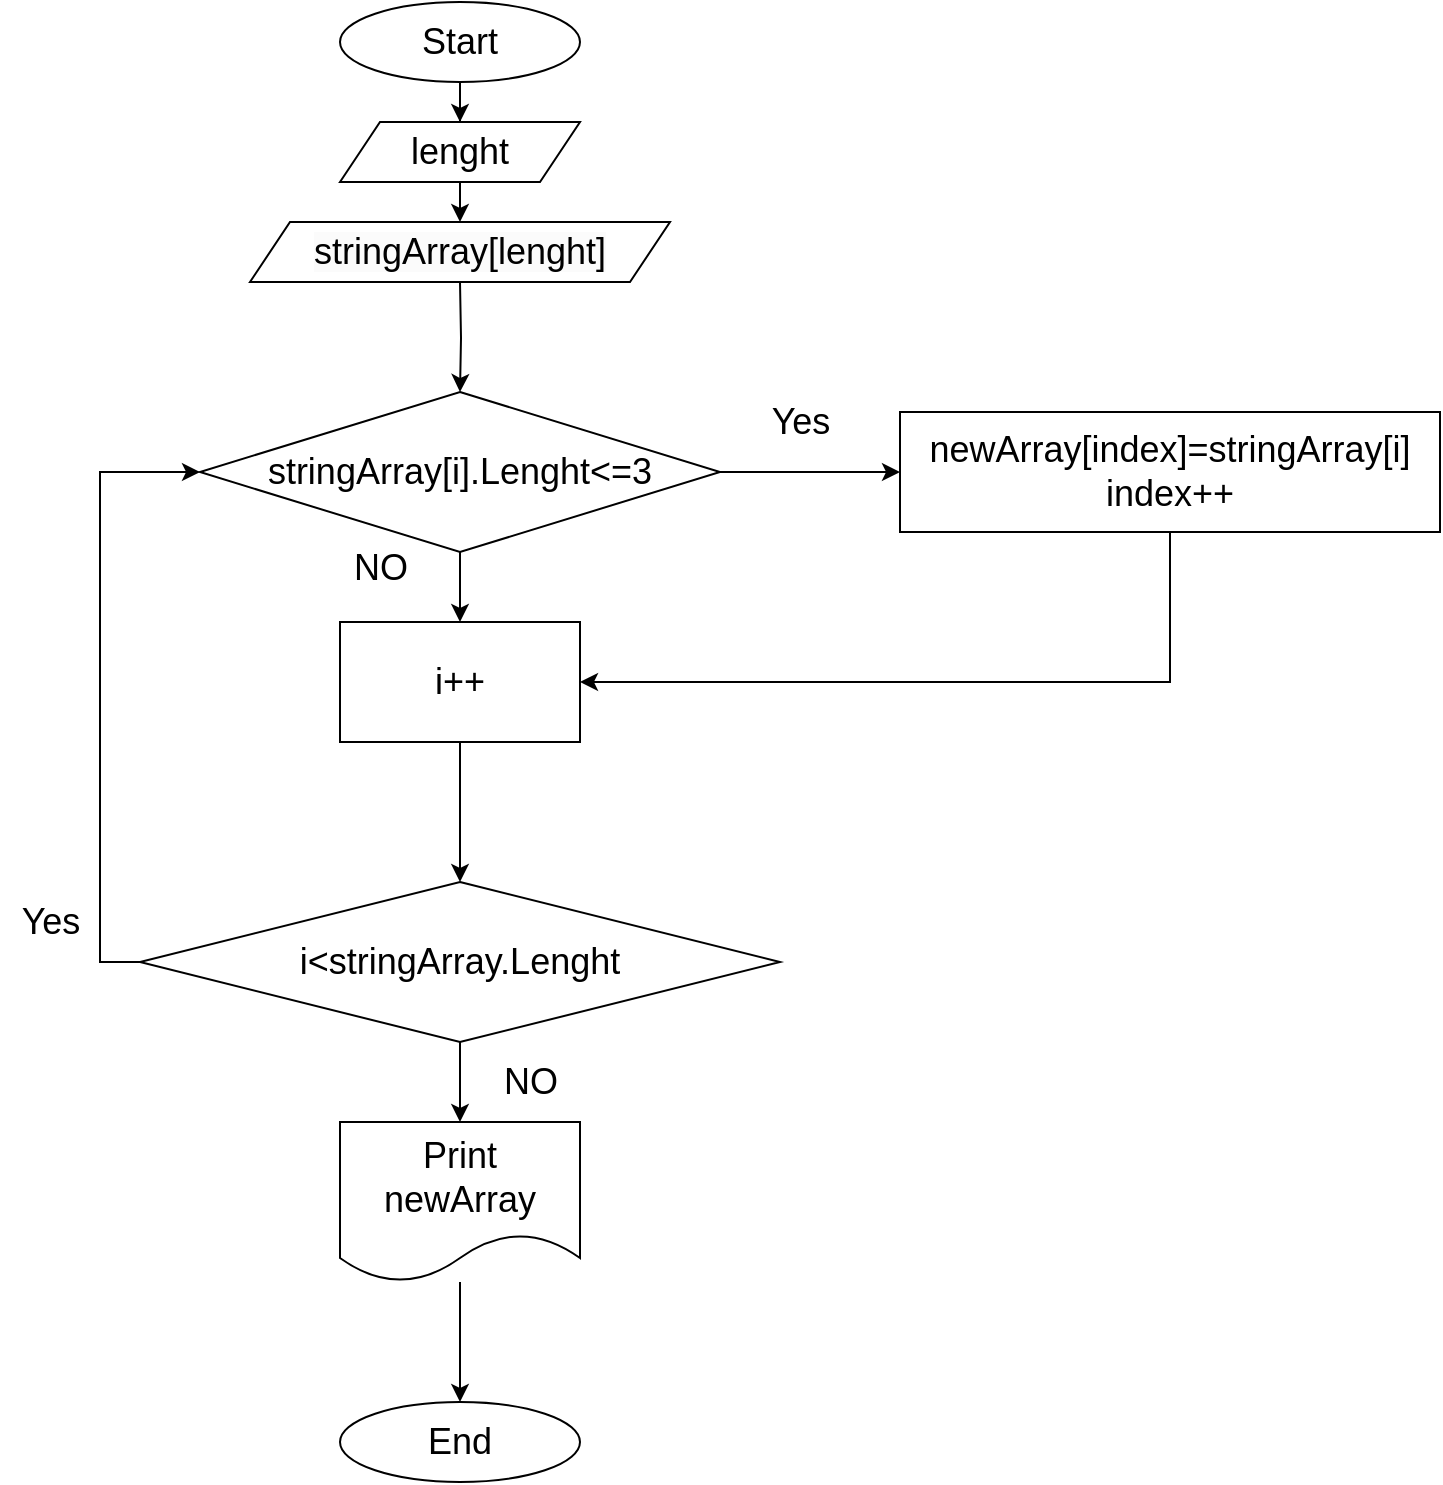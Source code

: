 <mxfile version="24.0.7" type="device">
  <diagram name="Страница — 1" id="Fqs1iVojvmHBeyy1XBsq">
    <mxGraphModel dx="1194" dy="750" grid="1" gridSize="10" guides="1" tooltips="1" connect="1" arrows="1" fold="1" page="1" pageScale="1" pageWidth="1169" pageHeight="827" math="0" shadow="0">
      <root>
        <mxCell id="0" />
        <mxCell id="1" parent="0" />
        <mxCell id="1aR9awszD0nnMIkoXRhI-5" value="" style="edgeStyle=orthogonalEdgeStyle;rounded=0;orthogonalLoop=1;jettySize=auto;html=1;" parent="1" source="1aR9awszD0nnMIkoXRhI-1" target="1aR9awszD0nnMIkoXRhI-4" edge="1">
          <mxGeometry relative="1" as="geometry" />
        </mxCell>
        <mxCell id="1aR9awszD0nnMIkoXRhI-1" value="Start" style="ellipse;whiteSpace=wrap;html=1;fontSize=18;" parent="1" vertex="1">
          <mxGeometry x="490" y="20" width="120" height="40" as="geometry" />
        </mxCell>
        <mxCell id="1aR9awszD0nnMIkoXRhI-7" value="" style="edgeStyle=orthogonalEdgeStyle;rounded=0;orthogonalLoop=1;jettySize=auto;html=1;" parent="1" source="1aR9awszD0nnMIkoXRhI-4" edge="1">
          <mxGeometry relative="1" as="geometry">
            <mxPoint x="550" y="130" as="targetPoint" />
          </mxGeometry>
        </mxCell>
        <mxCell id="1aR9awszD0nnMIkoXRhI-4" value="lenght" style="shape=parallelogram;perimeter=parallelogramPerimeter;whiteSpace=wrap;html=1;fixedSize=1;fontSize=18;" parent="1" vertex="1">
          <mxGeometry x="490" y="80" width="120" height="30" as="geometry" />
        </mxCell>
        <mxCell id="1aR9awszD0nnMIkoXRhI-9" value="" style="edgeStyle=orthogonalEdgeStyle;rounded=0;orthogonalLoop=1;jettySize=auto;html=1;" parent="1" target="1aR9awszD0nnMIkoXRhI-8" edge="1">
          <mxGeometry relative="1" as="geometry">
            <mxPoint x="550" y="160" as="sourcePoint" />
          </mxGeometry>
        </mxCell>
        <mxCell id="1aR9awszD0nnMIkoXRhI-11" value="" style="edgeStyle=orthogonalEdgeStyle;rounded=0;orthogonalLoop=1;jettySize=auto;html=1;" parent="1" source="1aR9awszD0nnMIkoXRhI-8" target="1aR9awszD0nnMIkoXRhI-10" edge="1">
          <mxGeometry relative="1" as="geometry" />
        </mxCell>
        <mxCell id="1aR9awszD0nnMIkoXRhI-16" value="" style="edgeStyle=orthogonalEdgeStyle;rounded=0;orthogonalLoop=1;jettySize=auto;html=1;" parent="1" source="1aR9awszD0nnMIkoXRhI-8" target="1aR9awszD0nnMIkoXRhI-15" edge="1">
          <mxGeometry relative="1" as="geometry" />
        </mxCell>
        <mxCell id="1aR9awszD0nnMIkoXRhI-8" value="stringArray[i].Lenght&amp;lt;=3" style="rhombus;whiteSpace=wrap;html=1;fontSize=18;" parent="1" vertex="1">
          <mxGeometry x="420" y="215" width="260" height="80" as="geometry" />
        </mxCell>
        <mxCell id="1aR9awszD0nnMIkoXRhI-25" value="" style="edgeStyle=orthogonalEdgeStyle;rounded=0;orthogonalLoop=1;jettySize=auto;html=1;" parent="1" source="1aR9awszD0nnMIkoXRhI-10" target="1aR9awszD0nnMIkoXRhI-24" edge="1">
          <mxGeometry relative="1" as="geometry" />
        </mxCell>
        <mxCell id="1aR9awszD0nnMIkoXRhI-10" value="i++" style="whiteSpace=wrap;html=1;fontSize=18;" parent="1" vertex="1">
          <mxGeometry x="490" y="330" width="120" height="60" as="geometry" />
        </mxCell>
        <mxCell id="1aR9awszD0nnMIkoXRhI-12" value="NO" style="text;html=1;align=center;verticalAlign=middle;resizable=0;points=[];autosize=1;strokeColor=none;fillColor=none;fontSize=18;" parent="1" vertex="1">
          <mxGeometry x="485" y="283" width="50" height="40" as="geometry" />
        </mxCell>
        <mxCell id="1aR9awszD0nnMIkoXRhI-23" value="" style="edgeStyle=orthogonalEdgeStyle;rounded=0;orthogonalLoop=1;jettySize=auto;html=1;entryX=1;entryY=0.5;entryDx=0;entryDy=0;exitX=0.5;exitY=1;exitDx=0;exitDy=0;" parent="1" source="1aR9awszD0nnMIkoXRhI-15" target="1aR9awszD0nnMIkoXRhI-10" edge="1">
          <mxGeometry relative="1" as="geometry">
            <mxPoint x="905" y="365" as="targetPoint" />
          </mxGeometry>
        </mxCell>
        <mxCell id="1aR9awszD0nnMIkoXRhI-15" value="newArray[index]=stringArray[i]&lt;div&gt;index++&lt;/div&gt;" style="whiteSpace=wrap;html=1;fontSize=18;" parent="1" vertex="1">
          <mxGeometry x="770" y="225" width="270" height="60" as="geometry" />
        </mxCell>
        <mxCell id="1aR9awszD0nnMIkoXRhI-17" value="Yes" style="text;html=1;align=center;verticalAlign=middle;resizable=0;points=[];autosize=1;strokeColor=none;fillColor=none;fontSize=18;" parent="1" vertex="1">
          <mxGeometry x="695" y="210" width="50" height="40" as="geometry" />
        </mxCell>
        <mxCell id="1aR9awszD0nnMIkoXRhI-36" value="" style="edgeStyle=orthogonalEdgeStyle;rounded=0;orthogonalLoop=1;jettySize=auto;html=1;" parent="1" source="1aR9awszD0nnMIkoXRhI-18" target="1aR9awszD0nnMIkoXRhI-35" edge="1">
          <mxGeometry relative="1" as="geometry" />
        </mxCell>
        <mxCell id="1aR9awszD0nnMIkoXRhI-18" value="Print newArray" style="shape=document;whiteSpace=wrap;html=1;boundedLbl=1;fontSize=18;" parent="1" vertex="1">
          <mxGeometry x="490" y="580" width="120" height="80" as="geometry" />
        </mxCell>
        <mxCell id="1aR9awszD0nnMIkoXRhI-27" value="" style="edgeStyle=orthogonalEdgeStyle;rounded=0;orthogonalLoop=1;jettySize=auto;html=1;entryX=0;entryY=0.5;entryDx=0;entryDy=0;exitX=0;exitY=0.5;exitDx=0;exitDy=0;" parent="1" source="1aR9awszD0nnMIkoXRhI-24" target="1aR9awszD0nnMIkoXRhI-8" edge="1">
          <mxGeometry relative="1" as="geometry">
            <mxPoint x="210" y="500" as="targetPoint" />
          </mxGeometry>
        </mxCell>
        <mxCell id="1aR9awszD0nnMIkoXRhI-31" value="" style="edgeStyle=orthogonalEdgeStyle;rounded=0;orthogonalLoop=1;jettySize=auto;html=1;" parent="1" source="1aR9awszD0nnMIkoXRhI-24" target="1aR9awszD0nnMIkoXRhI-18" edge="1">
          <mxGeometry relative="1" as="geometry" />
        </mxCell>
        <mxCell id="1aR9awszD0nnMIkoXRhI-24" value="i&amp;lt;stringArray.Lenght" style="rhombus;whiteSpace=wrap;html=1;fontSize=18;" parent="1" vertex="1">
          <mxGeometry x="390" y="460" width="320" height="80" as="geometry" />
        </mxCell>
        <mxCell id="1aR9awszD0nnMIkoXRhI-29" value="Yes" style="text;html=1;align=center;verticalAlign=middle;resizable=0;points=[];autosize=1;strokeColor=none;fillColor=none;fontSize=18;" parent="1" vertex="1">
          <mxGeometry x="320" y="460" width="50" height="40" as="geometry" />
        </mxCell>
        <mxCell id="1aR9awszD0nnMIkoXRhI-32" value="NO" style="text;html=1;align=center;verticalAlign=middle;resizable=0;points=[];autosize=1;strokeColor=none;fillColor=none;fontSize=18;" parent="1" vertex="1">
          <mxGeometry x="560" y="540" width="50" height="40" as="geometry" />
        </mxCell>
        <mxCell id="1aR9awszD0nnMIkoXRhI-35" value="End" style="ellipse;whiteSpace=wrap;html=1;fontSize=18;" parent="1" vertex="1">
          <mxGeometry x="490" y="720" width="120" height="40" as="geometry" />
        </mxCell>
        <mxCell id="6QKY06KMlkR476oeizWJ-1" value="&lt;span style=&quot;color: rgb(0, 0, 0); font-family: Helvetica; font-size: 18px; font-style: normal; font-variant-ligatures: normal; font-variant-caps: normal; font-weight: 400; letter-spacing: normal; orphans: 2; text-align: center; text-indent: 0px; text-transform: none; widows: 2; word-spacing: 0px; -webkit-text-stroke-width: 0px; white-space: normal; background-color: rgb(251, 251, 251); text-decoration-thickness: initial; text-decoration-style: initial; text-decoration-color: initial; display: inline !important; float: none;&quot;&gt;stringArray[lenght]&lt;/span&gt;" style="shape=parallelogram;perimeter=parallelogramPerimeter;whiteSpace=wrap;html=1;fixedSize=1;fontSize=18;" vertex="1" parent="1">
          <mxGeometry x="445" y="130" width="210" height="30" as="geometry" />
        </mxCell>
      </root>
    </mxGraphModel>
  </diagram>
</mxfile>
